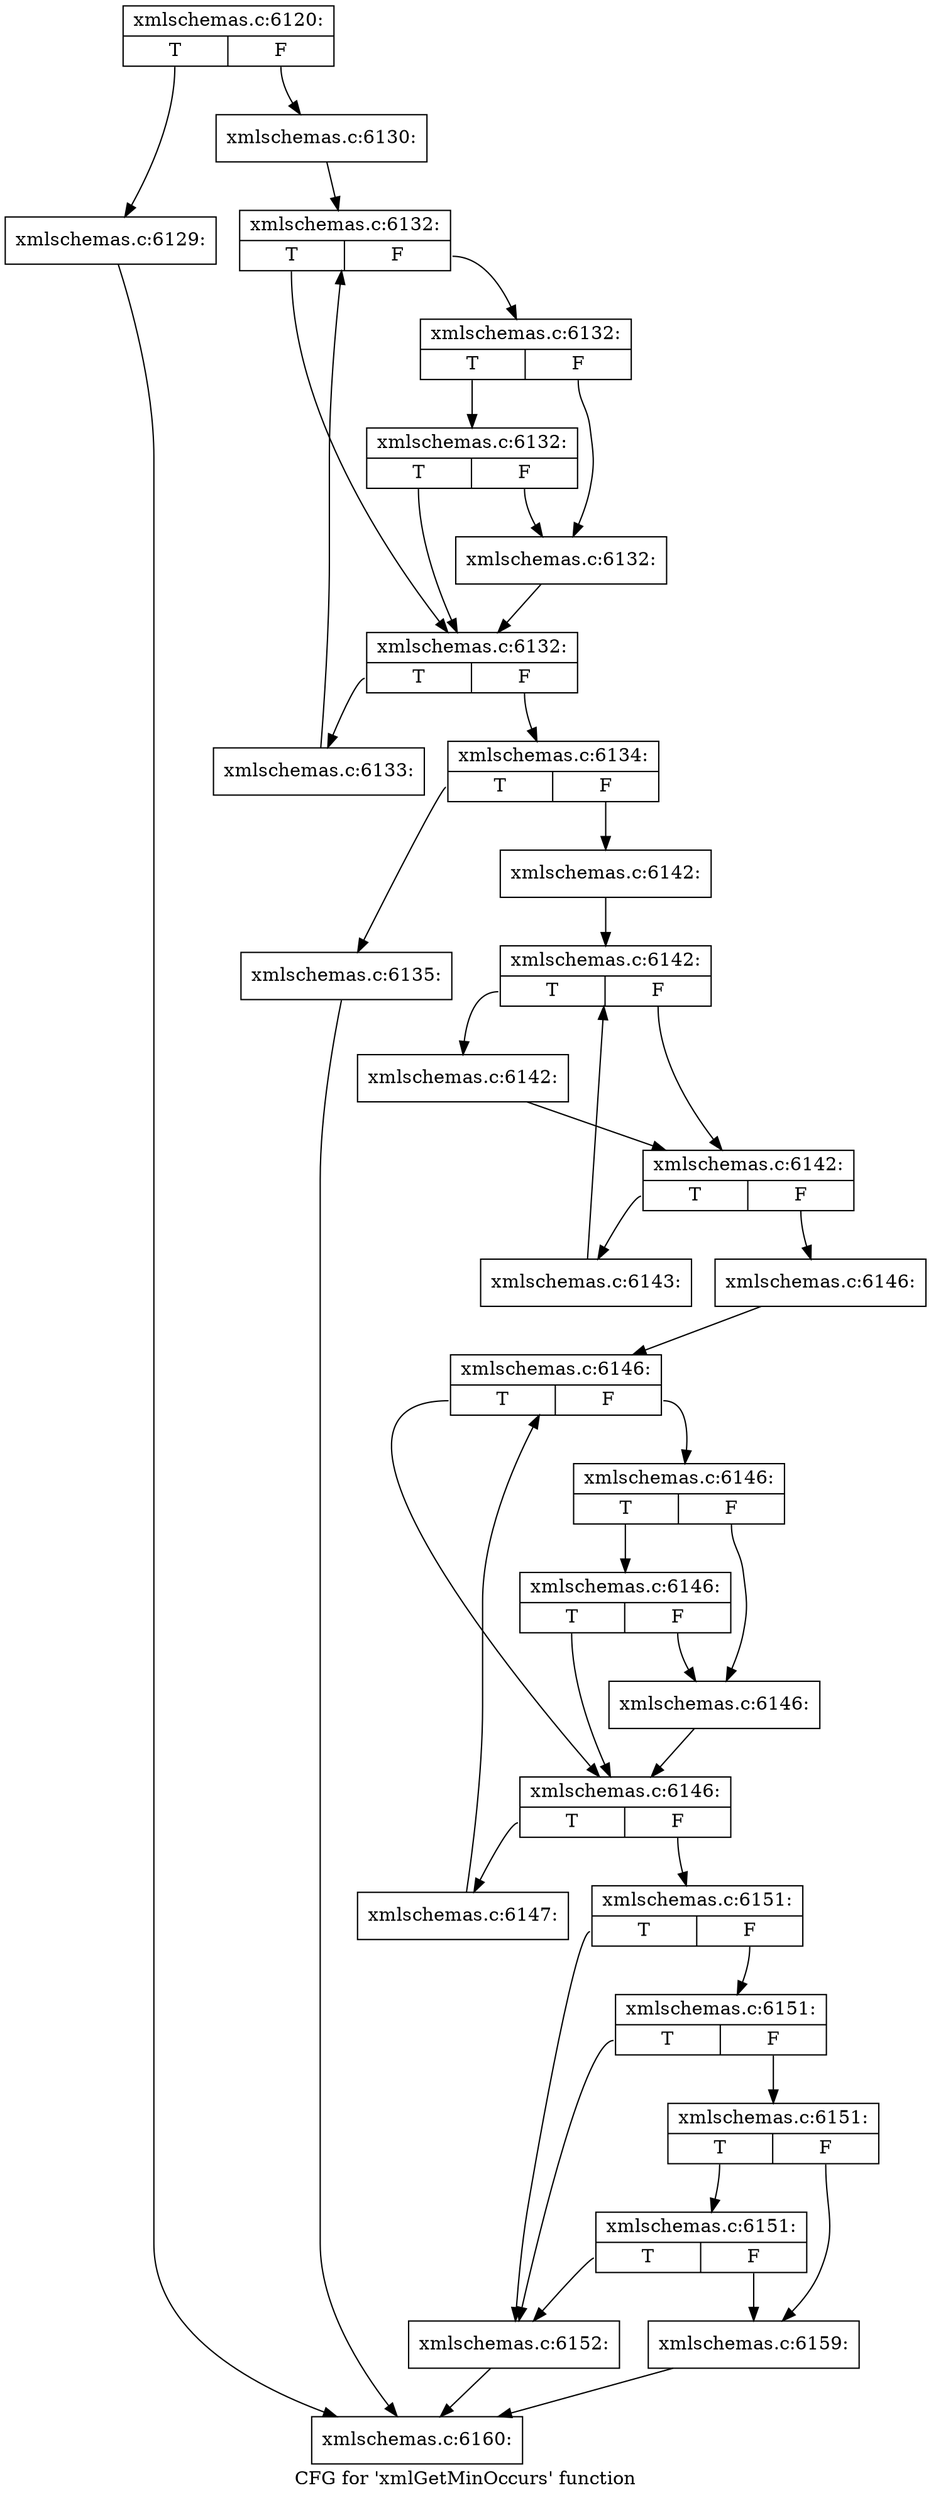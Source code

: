 digraph "CFG for 'xmlGetMinOccurs' function" {
	label="CFG for 'xmlGetMinOccurs' function";

	Node0x55d026120bb0 [shape=record,label="{xmlschemas.c:6120:|{<s0>T|<s1>F}}"];
	Node0x55d026120bb0:s0 -> Node0x55d026122f00;
	Node0x55d026120bb0:s1 -> Node0x55d026122f50;
	Node0x55d026122f00 [shape=record,label="{xmlschemas.c:6129:}"];
	Node0x55d026122f00 -> Node0x55d026120c00;
	Node0x55d026122f50 [shape=record,label="{xmlschemas.c:6130:}"];
	Node0x55d026122f50 -> Node0x55d026123840;
	Node0x55d026123840 [shape=record,label="{xmlschemas.c:6132:|{<s0>T|<s1>F}}"];
	Node0x55d026123840:s0 -> Node0x55d026123aa0;
	Node0x55d026123840:s1 -> Node0x55d026123b40;
	Node0x55d026123b40 [shape=record,label="{xmlschemas.c:6132:|{<s0>T|<s1>F}}"];
	Node0x55d026123b40:s0 -> Node0x55d026123da0;
	Node0x55d026123b40:s1 -> Node0x55d026123af0;
	Node0x55d026123da0 [shape=record,label="{xmlschemas.c:6132:|{<s0>T|<s1>F}}"];
	Node0x55d026123da0:s0 -> Node0x55d026123aa0;
	Node0x55d026123da0:s1 -> Node0x55d026123af0;
	Node0x55d026123af0 [shape=record,label="{xmlschemas.c:6132:}"];
	Node0x55d026123af0 -> Node0x55d026123aa0;
	Node0x55d026123aa0 [shape=record,label="{xmlschemas.c:6132:|{<s0>T|<s1>F}}"];
	Node0x55d026123aa0:s0 -> Node0x55d0261241d0;
	Node0x55d026123aa0:s1 -> Node0x55d026123a20;
	Node0x55d0261241d0 [shape=record,label="{xmlschemas.c:6133:}"];
	Node0x55d0261241d0 -> Node0x55d026123840;
	Node0x55d026123a20 [shape=record,label="{xmlschemas.c:6134:|{<s0>T|<s1>F}}"];
	Node0x55d026123a20:s0 -> Node0x55d0261247c0;
	Node0x55d026123a20:s1 -> Node0x55d026124810;
	Node0x55d0261247c0 [shape=record,label="{xmlschemas.c:6135:}"];
	Node0x55d0261247c0 -> Node0x55d026120c00;
	Node0x55d026124810 [shape=record,label="{xmlschemas.c:6142:}"];
	Node0x55d026124810 -> Node0x55d0261254a0;
	Node0x55d0261254a0 [shape=record,label="{xmlschemas.c:6142:|{<s0>T|<s1>F}}"];
	Node0x55d0261254a0:s0 -> Node0x55d026125750;
	Node0x55d0261254a0:s1 -> Node0x55d026125700;
	Node0x55d026125750 [shape=record,label="{xmlschemas.c:6142:}"];
	Node0x55d026125750 -> Node0x55d026125700;
	Node0x55d026125700 [shape=record,label="{xmlschemas.c:6142:|{<s0>T|<s1>F}}"];
	Node0x55d026125700:s0 -> Node0x55d026125d40;
	Node0x55d026125700:s1 -> Node0x55d026125680;
	Node0x55d026125d40 [shape=record,label="{xmlschemas.c:6143:}"];
	Node0x55d026125d40 -> Node0x55d0261254a0;
	Node0x55d026125680 [shape=record,label="{xmlschemas.c:6146:}"];
	Node0x55d026125680 -> Node0x55d026126650;
	Node0x55d026126650 [shape=record,label="{xmlschemas.c:6146:|{<s0>T|<s1>F}}"];
	Node0x55d026126650:s0 -> Node0x55d0261268f0;
	Node0x55d026126650:s1 -> Node0x55d026126990;
	Node0x55d026126990 [shape=record,label="{xmlschemas.c:6146:|{<s0>T|<s1>F}}"];
	Node0x55d026126990:s0 -> Node0x55d026126bf0;
	Node0x55d026126990:s1 -> Node0x55d026126940;
	Node0x55d026126bf0 [shape=record,label="{xmlschemas.c:6146:|{<s0>T|<s1>F}}"];
	Node0x55d026126bf0:s0 -> Node0x55d0261268f0;
	Node0x55d026126bf0:s1 -> Node0x55d026126940;
	Node0x55d026126940 [shape=record,label="{xmlschemas.c:6146:}"];
	Node0x55d026126940 -> Node0x55d0261268f0;
	Node0x55d0261268f0 [shape=record,label="{xmlschemas.c:6146:|{<s0>T|<s1>F}}"];
	Node0x55d0261268f0:s0 -> Node0x55d026127020;
	Node0x55d0261268f0:s1 -> Node0x55d026126870;
	Node0x55d026127020 [shape=record,label="{xmlschemas.c:6147:}"];
	Node0x55d026127020 -> Node0x55d026126650;
	Node0x55d026126870 [shape=record,label="{xmlschemas.c:6151:|{<s0>T|<s1>F}}"];
	Node0x55d026126870:s0 -> Node0x55d026127610;
	Node0x55d026126870:s1 -> Node0x55d026127730;
	Node0x55d026127730 [shape=record,label="{xmlschemas.c:6151:|{<s0>T|<s1>F}}"];
	Node0x55d026127730:s0 -> Node0x55d026127610;
	Node0x55d026127730:s1 -> Node0x55d0261276b0;
	Node0x55d0261276b0 [shape=record,label="{xmlschemas.c:6151:|{<s0>T|<s1>F}}"];
	Node0x55d0261276b0:s0 -> Node0x55d026127d60;
	Node0x55d0261276b0:s1 -> Node0x55d026127660;
	Node0x55d026127d60 [shape=record,label="{xmlschemas.c:6151:|{<s0>T|<s1>F}}"];
	Node0x55d026127d60:s0 -> Node0x55d026127610;
	Node0x55d026127d60:s1 -> Node0x55d026127660;
	Node0x55d026127610 [shape=record,label="{xmlschemas.c:6152:}"];
	Node0x55d026127610 -> Node0x55d026120c00;
	Node0x55d026127660 [shape=record,label="{xmlschemas.c:6159:}"];
	Node0x55d026127660 -> Node0x55d026120c00;
	Node0x55d026120c00 [shape=record,label="{xmlschemas.c:6160:}"];
}
